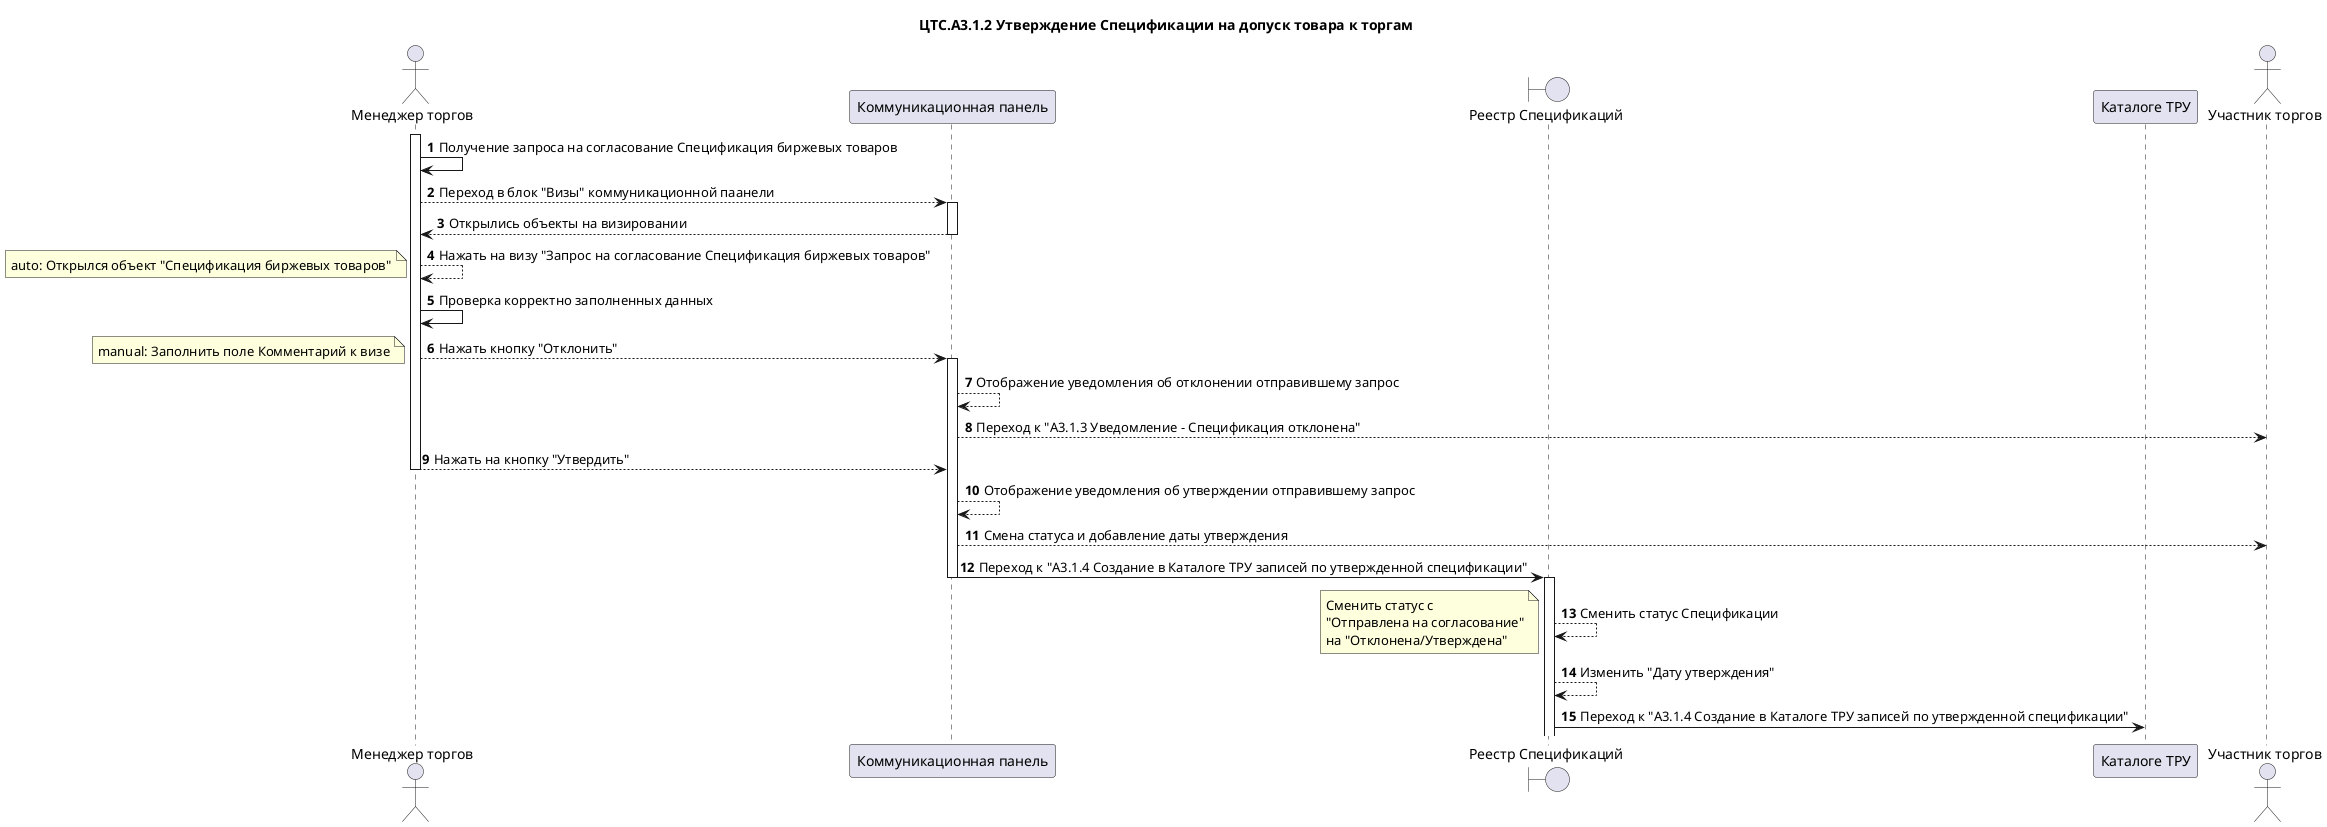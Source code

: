 @startuml "ЦТС.А3.1 Допуск товара к торгам"
title "ЦТС.А3.1.2 Утверждение Спецификации на допуск товара к торгам"
actor "Менеджер торгов" as UserCTS
participant "Коммуникационная панель" as CommunicationPanel
boundary "Реестр Спецификаций" as Specification
participant "Каталоге ТРУ" as Communication
actor "Участник торгов" as User

autonumber

activate UserCTS
UserCTS->UserCTS: Получение запроса на согласование Спецификация биржевых товаров


UserCTS-->CommunicationPanel: Переход в блок "Визы" коммуникационной паанели
activate CommunicationPanel
CommunicationPanel-->UserCTS: Открылись объекты на визировании
deactivate CommunicationPanel
UserCTS-->UserCTS: Нажать на визу "Запрос на согласование Спецификация биржевых товаров"

note left
 auto: Открылся объект "Спецификация биржевых товаров"
end note 

UserCTS->UserCTS: Проверка корректно заполненных данных

        UserCTS-->CommunicationPanel: Нажать кнопку "Отклонить"
    note left
         manual: Заполнить поле Комментарий к визе
    end note
    activate CommunicationPanel

CommunicationPanel-->CommunicationPanel: Отображение уведомления об отклонении отправившему запрос

CommunicationPanel-->User: Переход к "А3.1.3 Уведомление – Спецификация отклонена"

UserCTS-->CommunicationPanel: Нажать на кнопку "Утвердить"
deactivate UserCTS
CommunicationPanel-->CommunicationPanel: Отображение уведомления об утверждении отправившему запрос
deactivate UserCTS
CommunicationPanel-->User: Смена статуса и добавление даты утверждения

CommunicationPanel->Specification: Переход к "А3.1.4 Создание в Каталоге ТРУ записей по утвержденной спецификации"
deactivate CommunicationPanel
activate Specification
Specification-->Specification: Сменить статус Спецификации
note left
    Сменить статус с
    "Отправлена на согласование"
    на "Отклонена/Утверждена"
end note
Specification-->Specification: Изменить "Дату утверждения"

Specification->Communication: Переход к "А3.1.4 Создание в Каталоге ТРУ записей по утвержденной спецификации"

@enduml